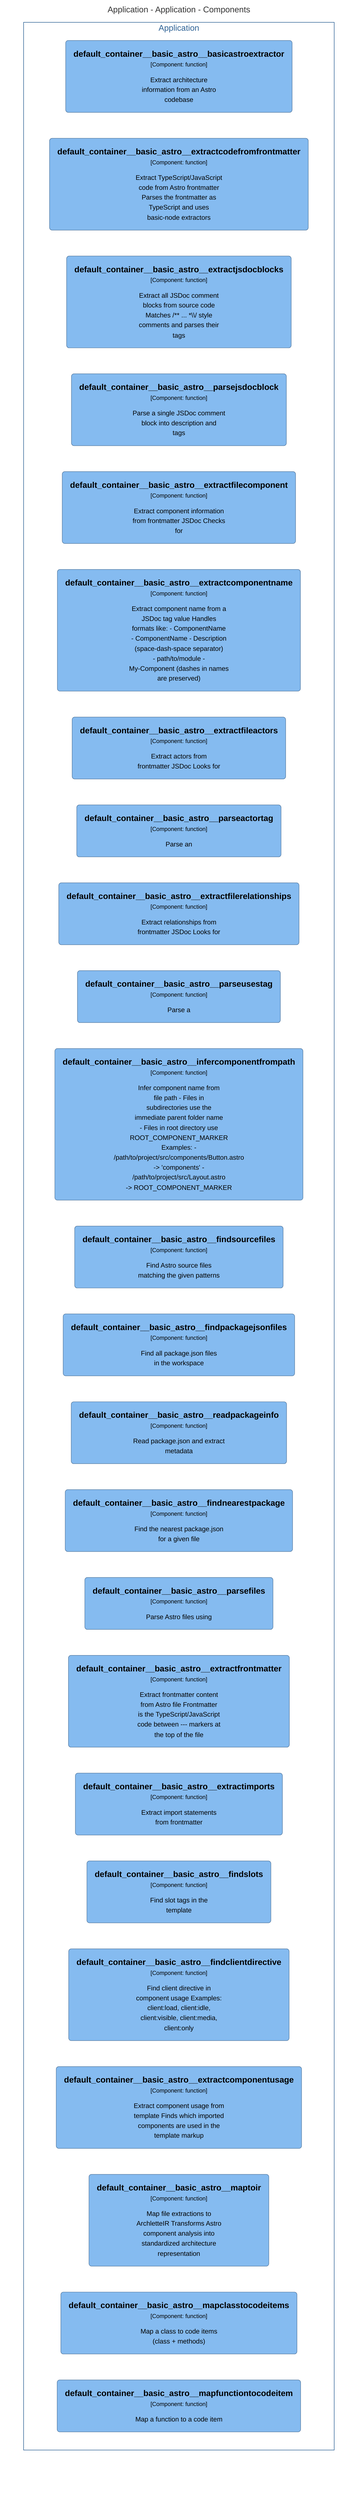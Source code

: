 graph TB
  linkStyle default fill:#ffffff

  subgraph diagram ["Application - Application - Components"]
    style diagram fill:#ffffff,stroke:#ffffff

    subgraph 8 ["Application"]
      style 8 fill:#ffffff,stroke:#2e6295,color:#2e6295

      100("<div style='font-weight: bold'>default_container__basic_astro__parsejsdocblock</div><div style='font-size: 70%; margin-top: 0px'>[Component: function]</div><div style='font-size: 80%; margin-top:10px'>Parse a single JSDoc comment<br />block into description and<br />tags</div>")
      style 100 fill:#85bbf0,stroke:#5d82a8,color:#000000
      101("<div style='font-weight: bold'>default_container__basic_astro__extractfilecomponent</div><div style='font-size: 70%; margin-top: 0px'>[Component: function]</div><div style='font-size: 80%; margin-top:10px'>Extract component information<br />from frontmatter JSDoc Checks<br />for</div>")
      style 101 fill:#85bbf0,stroke:#5d82a8,color:#000000
      102("<div style='font-weight: bold'>default_container__basic_astro__extractcomponentname</div><div style='font-size: 70%; margin-top: 0px'>[Component: function]</div><div style='font-size: 80%; margin-top:10px'>Extract component name from a<br />JSDoc tag value Handles<br />formats like: - ComponentName<br />- ComponentName - Description<br />(space-dash-space separator)<br />- path/to/module -<br />My-Component (dashes in names<br />are preserved)</div>")
      style 102 fill:#85bbf0,stroke:#5d82a8,color:#000000
      103("<div style='font-weight: bold'>default_container__basic_astro__extractfileactors</div><div style='font-size: 70%; margin-top: 0px'>[Component: function]</div><div style='font-size: 80%; margin-top:10px'>Extract actors from<br />frontmatter JSDoc Looks for</div>")
      style 103 fill:#85bbf0,stroke:#5d82a8,color:#000000
      104("<div style='font-weight: bold'>default_container__basic_astro__parseactortag</div><div style='font-size: 70%; margin-top: 0px'>[Component: function]</div><div style='font-size: 80%; margin-top:10px'>Parse an</div>")
      style 104 fill:#85bbf0,stroke:#5d82a8,color:#000000
      105("<div style='font-weight: bold'>default_container__basic_astro__extractfilerelationships</div><div style='font-size: 70%; margin-top: 0px'>[Component: function]</div><div style='font-size: 80%; margin-top:10px'>Extract relationships from<br />frontmatter JSDoc Looks for</div>")
      style 105 fill:#85bbf0,stroke:#5d82a8,color:#000000
      106("<div style='font-weight: bold'>default_container__basic_astro__parseusestag</div><div style='font-size: 70%; margin-top: 0px'>[Component: function]</div><div style='font-size: 80%; margin-top:10px'>Parse a</div>")
      style 106 fill:#85bbf0,stroke:#5d82a8,color:#000000
      107("<div style='font-weight: bold'>default_container__basic_astro__infercomponentfrompath</div><div style='font-size: 70%; margin-top: 0px'>[Component: function]</div><div style='font-size: 80%; margin-top:10px'>Infer component name from<br />file path - Files in<br />subdirectories use the<br />immediate parent folder name<br />- Files in root directory use<br />ROOT_COMPONENT_MARKER<br />Examples: -<br />/path/to/project/src/components/Button.astro<br />-> 'components' -<br />/path/to/project/src/Layout.astro<br />-> ROOT_COMPONENT_MARKER</div>")
      style 107 fill:#85bbf0,stroke:#5d82a8,color:#000000
      108("<div style='font-weight: bold'>default_container__basic_astro__findsourcefiles</div><div style='font-size: 70%; margin-top: 0px'>[Component: function]</div><div style='font-size: 80%; margin-top:10px'>Find Astro source files<br />matching the given patterns</div>")
      style 108 fill:#85bbf0,stroke:#5d82a8,color:#000000
      109("<div style='font-weight: bold'>default_container__basic_astro__findpackagejsonfiles</div><div style='font-size: 70%; margin-top: 0px'>[Component: function]</div><div style='font-size: 80%; margin-top:10px'>Find all package.json files<br />in the workspace</div>")
      style 109 fill:#85bbf0,stroke:#5d82a8,color:#000000
      110("<div style='font-weight: bold'>default_container__basic_astro__readpackageinfo</div><div style='font-size: 70%; margin-top: 0px'>[Component: function]</div><div style='font-size: 80%; margin-top:10px'>Read package.json and extract<br />metadata</div>")
      style 110 fill:#85bbf0,stroke:#5d82a8,color:#000000
      111("<div style='font-weight: bold'>default_container__basic_astro__findnearestpackage</div><div style='font-size: 70%; margin-top: 0px'>[Component: function]</div><div style='font-size: 80%; margin-top:10px'>Find the nearest package.json<br />for a given file</div>")
      style 111 fill:#85bbf0,stroke:#5d82a8,color:#000000
      112("<div style='font-weight: bold'>default_container__basic_astro__parsefiles</div><div style='font-size: 70%; margin-top: 0px'>[Component: function]</div><div style='font-size: 80%; margin-top:10px'>Parse Astro files using</div>")
      style 112 fill:#85bbf0,stroke:#5d82a8,color:#000000
      113("<div style='font-weight: bold'>default_container__basic_astro__extractfrontmatter</div><div style='font-size: 70%; margin-top: 0px'>[Component: function]</div><div style='font-size: 80%; margin-top:10px'>Extract frontmatter content<br />from Astro file Frontmatter<br />is the TypeScript/JavaScript<br />code between --- markers at<br />the top of the file</div>")
      style 113 fill:#85bbf0,stroke:#5d82a8,color:#000000
      114("<div style='font-weight: bold'>default_container__basic_astro__extractimports</div><div style='font-size: 70%; margin-top: 0px'>[Component: function]</div><div style='font-size: 80%; margin-top:10px'>Extract import statements<br />from frontmatter</div>")
      style 114 fill:#85bbf0,stroke:#5d82a8,color:#000000
      115("<div style='font-weight: bold'>default_container__basic_astro__findslots</div><div style='font-size: 70%; margin-top: 0px'>[Component: function]</div><div style='font-size: 80%; margin-top:10px'>Find slot tags in the<br />template</div>")
      style 115 fill:#85bbf0,stroke:#5d82a8,color:#000000
      116("<div style='font-weight: bold'>default_container__basic_astro__findclientdirective</div><div style='font-size: 70%; margin-top: 0px'>[Component: function]</div><div style='font-size: 80%; margin-top:10px'>Find client directive in<br />component usage Examples:<br />client:load, client:idle,<br />client:visible, client:media,<br />client:only</div>")
      style 116 fill:#85bbf0,stroke:#5d82a8,color:#000000
      117("<div style='font-weight: bold'>default_container__basic_astro__extractcomponentusage</div><div style='font-size: 70%; margin-top: 0px'>[Component: function]</div><div style='font-size: 80%; margin-top:10px'>Extract component usage from<br />template Finds which imported<br />components are used in the<br />template markup</div>")
      style 117 fill:#85bbf0,stroke:#5d82a8,color:#000000
      118("<div style='font-weight: bold'>default_container__basic_astro__maptoir</div><div style='font-size: 70%; margin-top: 0px'>[Component: function]</div><div style='font-size: 80%; margin-top:10px'>Map file extractions to<br />ArchletteIR Transforms Astro<br />component analysis into<br />standardized architecture<br />representation</div>")
      style 118 fill:#85bbf0,stroke:#5d82a8,color:#000000
      119("<div style='font-weight: bold'>default_container__basic_astro__mapclasstocodeitems</div><div style='font-size: 70%; margin-top: 0px'>[Component: function]</div><div style='font-size: 80%; margin-top:10px'>Map a class to code items<br />(class + methods)</div>")
      style 119 fill:#85bbf0,stroke:#5d82a8,color:#000000
      120("<div style='font-weight: bold'>default_container__basic_astro__mapfunctiontocodeitem</div><div style='font-size: 70%; margin-top: 0px'>[Component: function]</div><div style='font-size: 80%; margin-top:10px'>Map a function to a code item</div>")
      style 120 fill:#85bbf0,stroke:#5d82a8,color:#000000
      80("<div style='font-weight: bold'>default_container__basic_astro__basicastroextractor</div><div style='font-size: 70%; margin-top: 0px'>[Component: function]</div><div style='font-size: 80%; margin-top:10px'>Extract architecture<br />information from an Astro<br />codebase</div>")
      style 80 fill:#85bbf0,stroke:#5d82a8,color:#000000
      98("<div style='font-weight: bold'>default_container__basic_astro__extractcodefromfrontmatter</div><div style='font-size: 70%; margin-top: 0px'>[Component: function]</div><div style='font-size: 80%; margin-top:10px'>Extract TypeScript/JavaScript<br />code from Astro frontmatter<br />Parses the frontmatter as<br />TypeScript and uses<br />basic-node extractors</div>")
      style 98 fill:#85bbf0,stroke:#5d82a8,color:#000000
      99("<div style='font-weight: bold'>default_container__basic_astro__extractjsdocblocks</div><div style='font-size: 70%; margin-top: 0px'>[Component: function]</div><div style='font-size: 80%; margin-top:10px'>Extract all JSDoc comment<br />blocks from source code<br />Matches /** ... *\\/ style<br />comments and parses their<br />tags</div>")
      style 99 fill:#85bbf0,stroke:#5d82a8,color:#000000
    end

  end